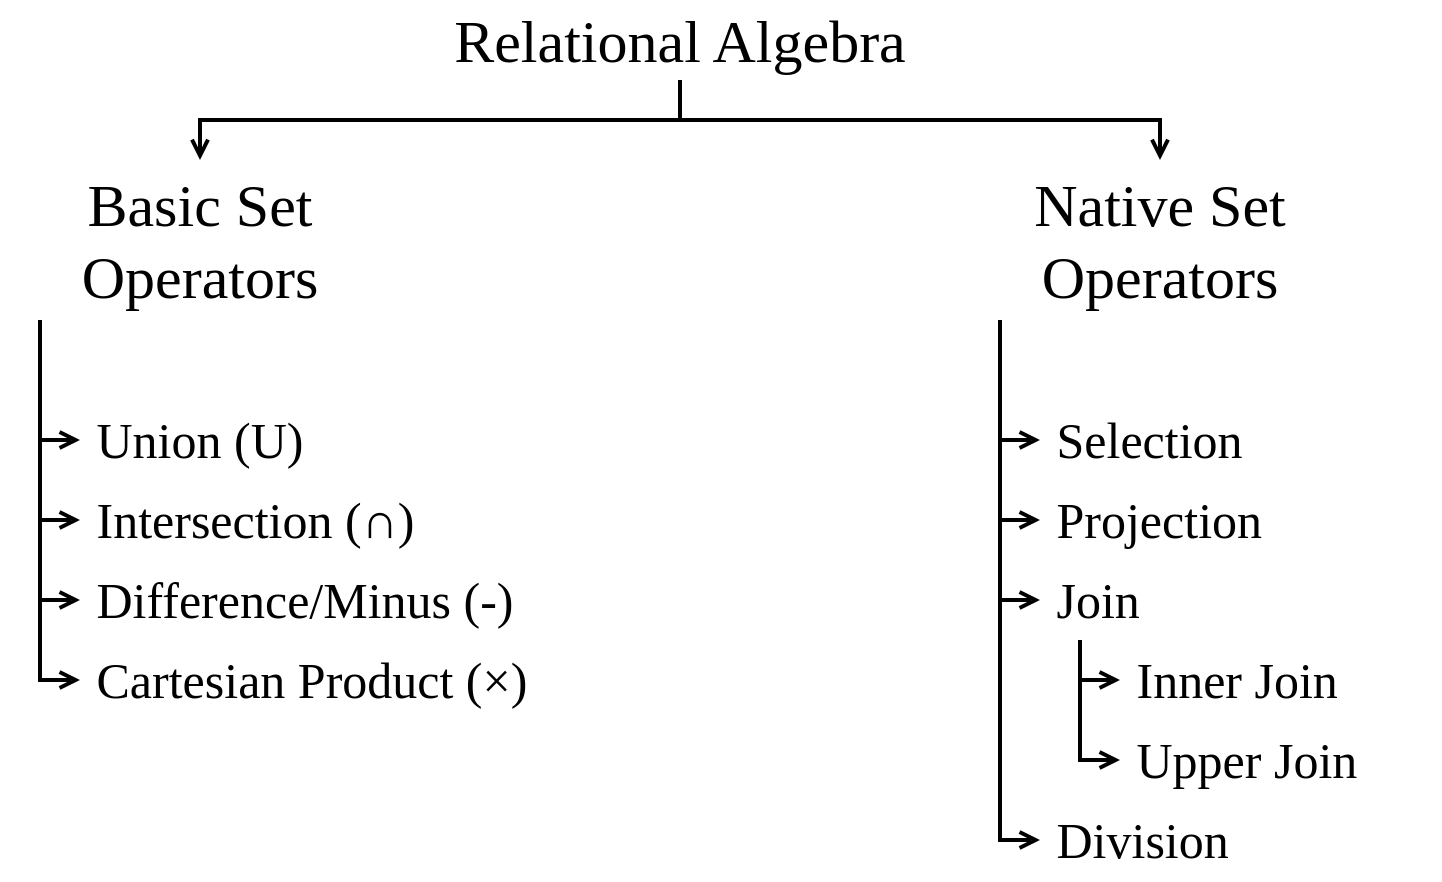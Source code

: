 <mxfile version="21.2.8" type="device">
  <diagram name="Page-1" id="sIuC22_ZrfNMLKlturGA">
    <mxGraphModel dx="1122" dy="855" grid="1" gridSize="10" guides="1" tooltips="1" connect="1" arrows="1" fold="1" page="1" pageScale="1" pageWidth="827" pageHeight="1169" math="0" shadow="0">
      <root>
        <mxCell id="0" />
        <mxCell id="1" parent="0" />
        <mxCell id="SlKxDHrIDsZc-BMeextu-18" style="edgeStyle=orthogonalEdgeStyle;rounded=0;orthogonalLoop=1;jettySize=auto;html=1;entryX=0.5;entryY=0;entryDx=0;entryDy=0;strokeWidth=2;endArrow=open;endFill=0;" edge="1" parent="1" source="SlKxDHrIDsZc-BMeextu-1" target="SlKxDHrIDsZc-BMeextu-2">
          <mxGeometry relative="1" as="geometry" />
        </mxCell>
        <mxCell id="SlKxDHrIDsZc-BMeextu-19" style="edgeStyle=orthogonalEdgeStyle;rounded=0;orthogonalLoop=1;jettySize=auto;html=1;strokeWidth=2;endArrow=open;endFill=0;" edge="1" parent="1" source="SlKxDHrIDsZc-BMeextu-1" target="SlKxDHrIDsZc-BMeextu-6">
          <mxGeometry relative="1" as="geometry" />
        </mxCell>
        <mxCell id="SlKxDHrIDsZc-BMeextu-1" value="Relational Algebra" style="rounded=0;whiteSpace=wrap;html=1;fillColor=none;fontSize=30;fontFamily=Ubuntu Mono;strokeWidth=3;strokeColor=none;" vertex="1" parent="1">
          <mxGeometry x="240" y="80" width="280" height="40" as="geometry" />
        </mxCell>
        <mxCell id="SlKxDHrIDsZc-BMeextu-2" value="Basic Set&lt;br&gt;Operators" style="rounded=0;whiteSpace=wrap;html=1;fillColor=none;fontSize=30;fontFamily=Ubuntu Mono;strokeWidth=3;strokeColor=none;" vertex="1" parent="1">
          <mxGeometry x="40" y="160" width="200" height="80" as="geometry" />
        </mxCell>
        <mxCell id="SlKxDHrIDsZc-BMeextu-6" value="Native Set&lt;br&gt;Operators" style="rounded=0;whiteSpace=wrap;html=1;fillColor=none;fontSize=30;fontFamily=Ubuntu Mono;strokeWidth=3;strokeColor=none;" vertex="1" parent="1">
          <mxGeometry x="520" y="160" width="200" height="80" as="geometry" />
        </mxCell>
        <mxCell id="SlKxDHrIDsZc-BMeextu-7" value="&amp;nbsp;Union (U)" style="rounded=0;whiteSpace=wrap;html=1;fillColor=none;fontSize=25;fontFamily=Ubuntu Mono;strokeWidth=3;strokeColor=none;align=left;" vertex="1" parent="1">
          <mxGeometry x="80" y="280" width="200" height="40" as="geometry" />
        </mxCell>
        <mxCell id="SlKxDHrIDsZc-BMeextu-8" value="&amp;nbsp;Intersection (∩)" style="rounded=0;whiteSpace=wrap;html=1;fillColor=none;fontSize=25;fontFamily=Ubuntu Mono;strokeWidth=3;strokeColor=none;align=left;" vertex="1" parent="1">
          <mxGeometry x="80" y="320" width="220" height="40" as="geometry" />
        </mxCell>
        <mxCell id="SlKxDHrIDsZc-BMeextu-9" value="&amp;nbsp;Difference/Minus (-)" style="rounded=0;whiteSpace=wrap;html=1;fillColor=none;fontSize=25;fontFamily=Ubuntu Mono;strokeWidth=3;strokeColor=none;align=left;" vertex="1" parent="1">
          <mxGeometry x="80" y="360" width="270" height="40" as="geometry" />
        </mxCell>
        <mxCell id="SlKxDHrIDsZc-BMeextu-10" value="&amp;nbsp;Cartesian Product (×)" style="rounded=0;whiteSpace=wrap;html=1;fillColor=none;fontSize=25;fontFamily=Ubuntu Mono;strokeWidth=3;strokeColor=none;align=left;" vertex="1" parent="1">
          <mxGeometry x="80" y="400" width="290" height="40" as="geometry" />
        </mxCell>
        <mxCell id="SlKxDHrIDsZc-BMeextu-11" value="&amp;nbsp;Selection" style="rounded=0;whiteSpace=wrap;html=1;fillColor=none;fontSize=25;fontFamily=Ubuntu Mono;strokeWidth=3;strokeColor=none;align=left;" vertex="1" parent="1">
          <mxGeometry x="560" y="280" width="160" height="40" as="geometry" />
        </mxCell>
        <mxCell id="SlKxDHrIDsZc-BMeextu-12" value="&amp;nbsp;Projection" style="rounded=0;whiteSpace=wrap;html=1;fillColor=none;fontSize=25;fontFamily=Ubuntu Mono;strokeWidth=3;strokeColor=none;align=left;" vertex="1" parent="1">
          <mxGeometry x="560" y="320" width="160" height="40" as="geometry" />
        </mxCell>
        <mxCell id="SlKxDHrIDsZc-BMeextu-13" value="&amp;nbsp;Join" style="rounded=0;whiteSpace=wrap;html=1;fillColor=none;fontSize=25;fontFamily=Ubuntu Mono;strokeWidth=3;strokeColor=none;align=left;" vertex="1" parent="1">
          <mxGeometry x="560" y="360" width="80" height="40" as="geometry" />
        </mxCell>
        <mxCell id="SlKxDHrIDsZc-BMeextu-14" value="&amp;nbsp;Upper Join" style="rounded=0;whiteSpace=wrap;html=1;fillColor=none;fontSize=25;fontFamily=Ubuntu Mono;strokeWidth=3;strokeColor=none;align=left;" vertex="1" parent="1">
          <mxGeometry x="600" y="440" width="160" height="40" as="geometry" />
        </mxCell>
        <mxCell id="SlKxDHrIDsZc-BMeextu-15" value="&amp;nbsp;Inner Join" style="rounded=0;whiteSpace=wrap;html=1;fillColor=none;fontSize=25;fontFamily=Ubuntu Mono;strokeWidth=3;strokeColor=none;align=left;" vertex="1" parent="1">
          <mxGeometry x="600" y="400" width="160" height="40" as="geometry" />
        </mxCell>
        <mxCell id="SlKxDHrIDsZc-BMeextu-16" value="&amp;nbsp;Division" style="rounded=0;whiteSpace=wrap;html=1;fillColor=none;fontSize=25;fontFamily=Ubuntu Mono;strokeWidth=3;strokeColor=none;align=left;" vertex="1" parent="1">
          <mxGeometry x="560" y="480" width="120" height="40" as="geometry" />
        </mxCell>
        <mxCell id="SlKxDHrIDsZc-BMeextu-21" value="" style="endArrow=open;html=1;rounded=0;entryX=0;entryY=0.5;entryDx=0;entryDy=0;strokeWidth=2;endFill=0;" edge="1" parent="1" target="SlKxDHrIDsZc-BMeextu-7">
          <mxGeometry width="50" height="50" relative="1" as="geometry">
            <mxPoint x="60" y="240" as="sourcePoint" />
            <mxPoint x="260" y="250" as="targetPoint" />
            <Array as="points">
              <mxPoint x="60" y="300" />
            </Array>
          </mxGeometry>
        </mxCell>
        <mxCell id="SlKxDHrIDsZc-BMeextu-22" value="" style="endArrow=open;html=1;rounded=0;entryX=0;entryY=0.5;entryDx=0;entryDy=0;strokeWidth=2;endFill=0;" edge="1" parent="1" target="SlKxDHrIDsZc-BMeextu-8">
          <mxGeometry width="50" height="50" relative="1" as="geometry">
            <mxPoint x="60" y="240" as="sourcePoint" />
            <mxPoint x="80" y="300" as="targetPoint" />
            <Array as="points">
              <mxPoint x="60" y="340" />
            </Array>
          </mxGeometry>
        </mxCell>
        <mxCell id="SlKxDHrIDsZc-BMeextu-23" value="" style="endArrow=open;html=1;rounded=0;entryX=0;entryY=0.5;entryDx=0;entryDy=0;strokeWidth=2;endFill=0;" edge="1" parent="1">
          <mxGeometry width="50" height="50" relative="1" as="geometry">
            <mxPoint x="60" y="240" as="sourcePoint" />
            <mxPoint x="80" y="380" as="targetPoint" />
            <Array as="points">
              <mxPoint x="60" y="380" />
            </Array>
          </mxGeometry>
        </mxCell>
        <mxCell id="SlKxDHrIDsZc-BMeextu-24" value="" style="endArrow=open;html=1;rounded=0;entryX=0;entryY=0.5;entryDx=0;entryDy=0;strokeWidth=2;endFill=0;" edge="1" parent="1">
          <mxGeometry width="50" height="50" relative="1" as="geometry">
            <mxPoint x="60" y="240" as="sourcePoint" />
            <mxPoint x="80" y="420" as="targetPoint" />
            <Array as="points">
              <mxPoint x="60" y="420" />
            </Array>
          </mxGeometry>
        </mxCell>
        <mxCell id="SlKxDHrIDsZc-BMeextu-25" value="" style="endArrow=open;html=1;rounded=0;entryX=0;entryY=0.5;entryDx=0;entryDy=0;strokeWidth=2;endFill=0;" edge="1" parent="1">
          <mxGeometry width="50" height="50" relative="1" as="geometry">
            <mxPoint x="540" y="240" as="sourcePoint" />
            <mxPoint x="560" y="300" as="targetPoint" />
            <Array as="points">
              <mxPoint x="540" y="300" />
            </Array>
          </mxGeometry>
        </mxCell>
        <mxCell id="SlKxDHrIDsZc-BMeextu-26" value="" style="endArrow=open;html=1;rounded=0;entryX=0;entryY=0.5;entryDx=0;entryDy=0;strokeWidth=2;endFill=0;" edge="1" parent="1">
          <mxGeometry width="50" height="50" relative="1" as="geometry">
            <mxPoint x="540" y="240" as="sourcePoint" />
            <mxPoint x="560" y="340" as="targetPoint" />
            <Array as="points">
              <mxPoint x="540" y="340" />
            </Array>
          </mxGeometry>
        </mxCell>
        <mxCell id="SlKxDHrIDsZc-BMeextu-27" value="" style="endArrow=open;html=1;rounded=0;entryX=0;entryY=0.5;entryDx=0;entryDy=0;strokeWidth=2;endFill=0;" edge="1" parent="1">
          <mxGeometry width="50" height="50" relative="1" as="geometry">
            <mxPoint x="540" y="240" as="sourcePoint" />
            <mxPoint x="560" y="380" as="targetPoint" />
            <Array as="points">
              <mxPoint x="540" y="380" />
            </Array>
          </mxGeometry>
        </mxCell>
        <mxCell id="SlKxDHrIDsZc-BMeextu-28" value="" style="endArrow=open;html=1;rounded=0;entryX=0;entryY=0.5;entryDx=0;entryDy=0;strokeWidth=2;endFill=0;" edge="1" parent="1" target="SlKxDHrIDsZc-BMeextu-16">
          <mxGeometry width="50" height="50" relative="1" as="geometry">
            <mxPoint x="540" y="240" as="sourcePoint" />
            <mxPoint x="560" y="420" as="targetPoint" />
            <Array as="points">
              <mxPoint x="540" y="500" />
            </Array>
          </mxGeometry>
        </mxCell>
        <mxCell id="SlKxDHrIDsZc-BMeextu-29" value="" style="endArrow=open;html=1;rounded=0;entryX=0;entryY=0.5;entryDx=0;entryDy=0;strokeWidth=2;endFill=0;" edge="1" parent="1" target="SlKxDHrIDsZc-BMeextu-15">
          <mxGeometry width="50" height="50" relative="1" as="geometry">
            <mxPoint x="580" y="400" as="sourcePoint" />
            <mxPoint x="600" y="460" as="targetPoint" />
            <Array as="points">
              <mxPoint x="580" y="420" />
            </Array>
          </mxGeometry>
        </mxCell>
        <mxCell id="SlKxDHrIDsZc-BMeextu-33" value="" style="endArrow=open;html=1;rounded=0;entryX=0;entryY=0.5;entryDx=0;entryDy=0;exitX=0.25;exitY=1;exitDx=0;exitDy=0;strokeWidth=2;endFill=0;" edge="1" parent="1" source="SlKxDHrIDsZc-BMeextu-13">
          <mxGeometry width="50" height="50" relative="1" as="geometry">
            <mxPoint x="580" y="440" as="sourcePoint" />
            <mxPoint x="600" y="460" as="targetPoint" />
            <Array as="points">
              <mxPoint x="580" y="460" />
            </Array>
          </mxGeometry>
        </mxCell>
      </root>
    </mxGraphModel>
  </diagram>
</mxfile>
